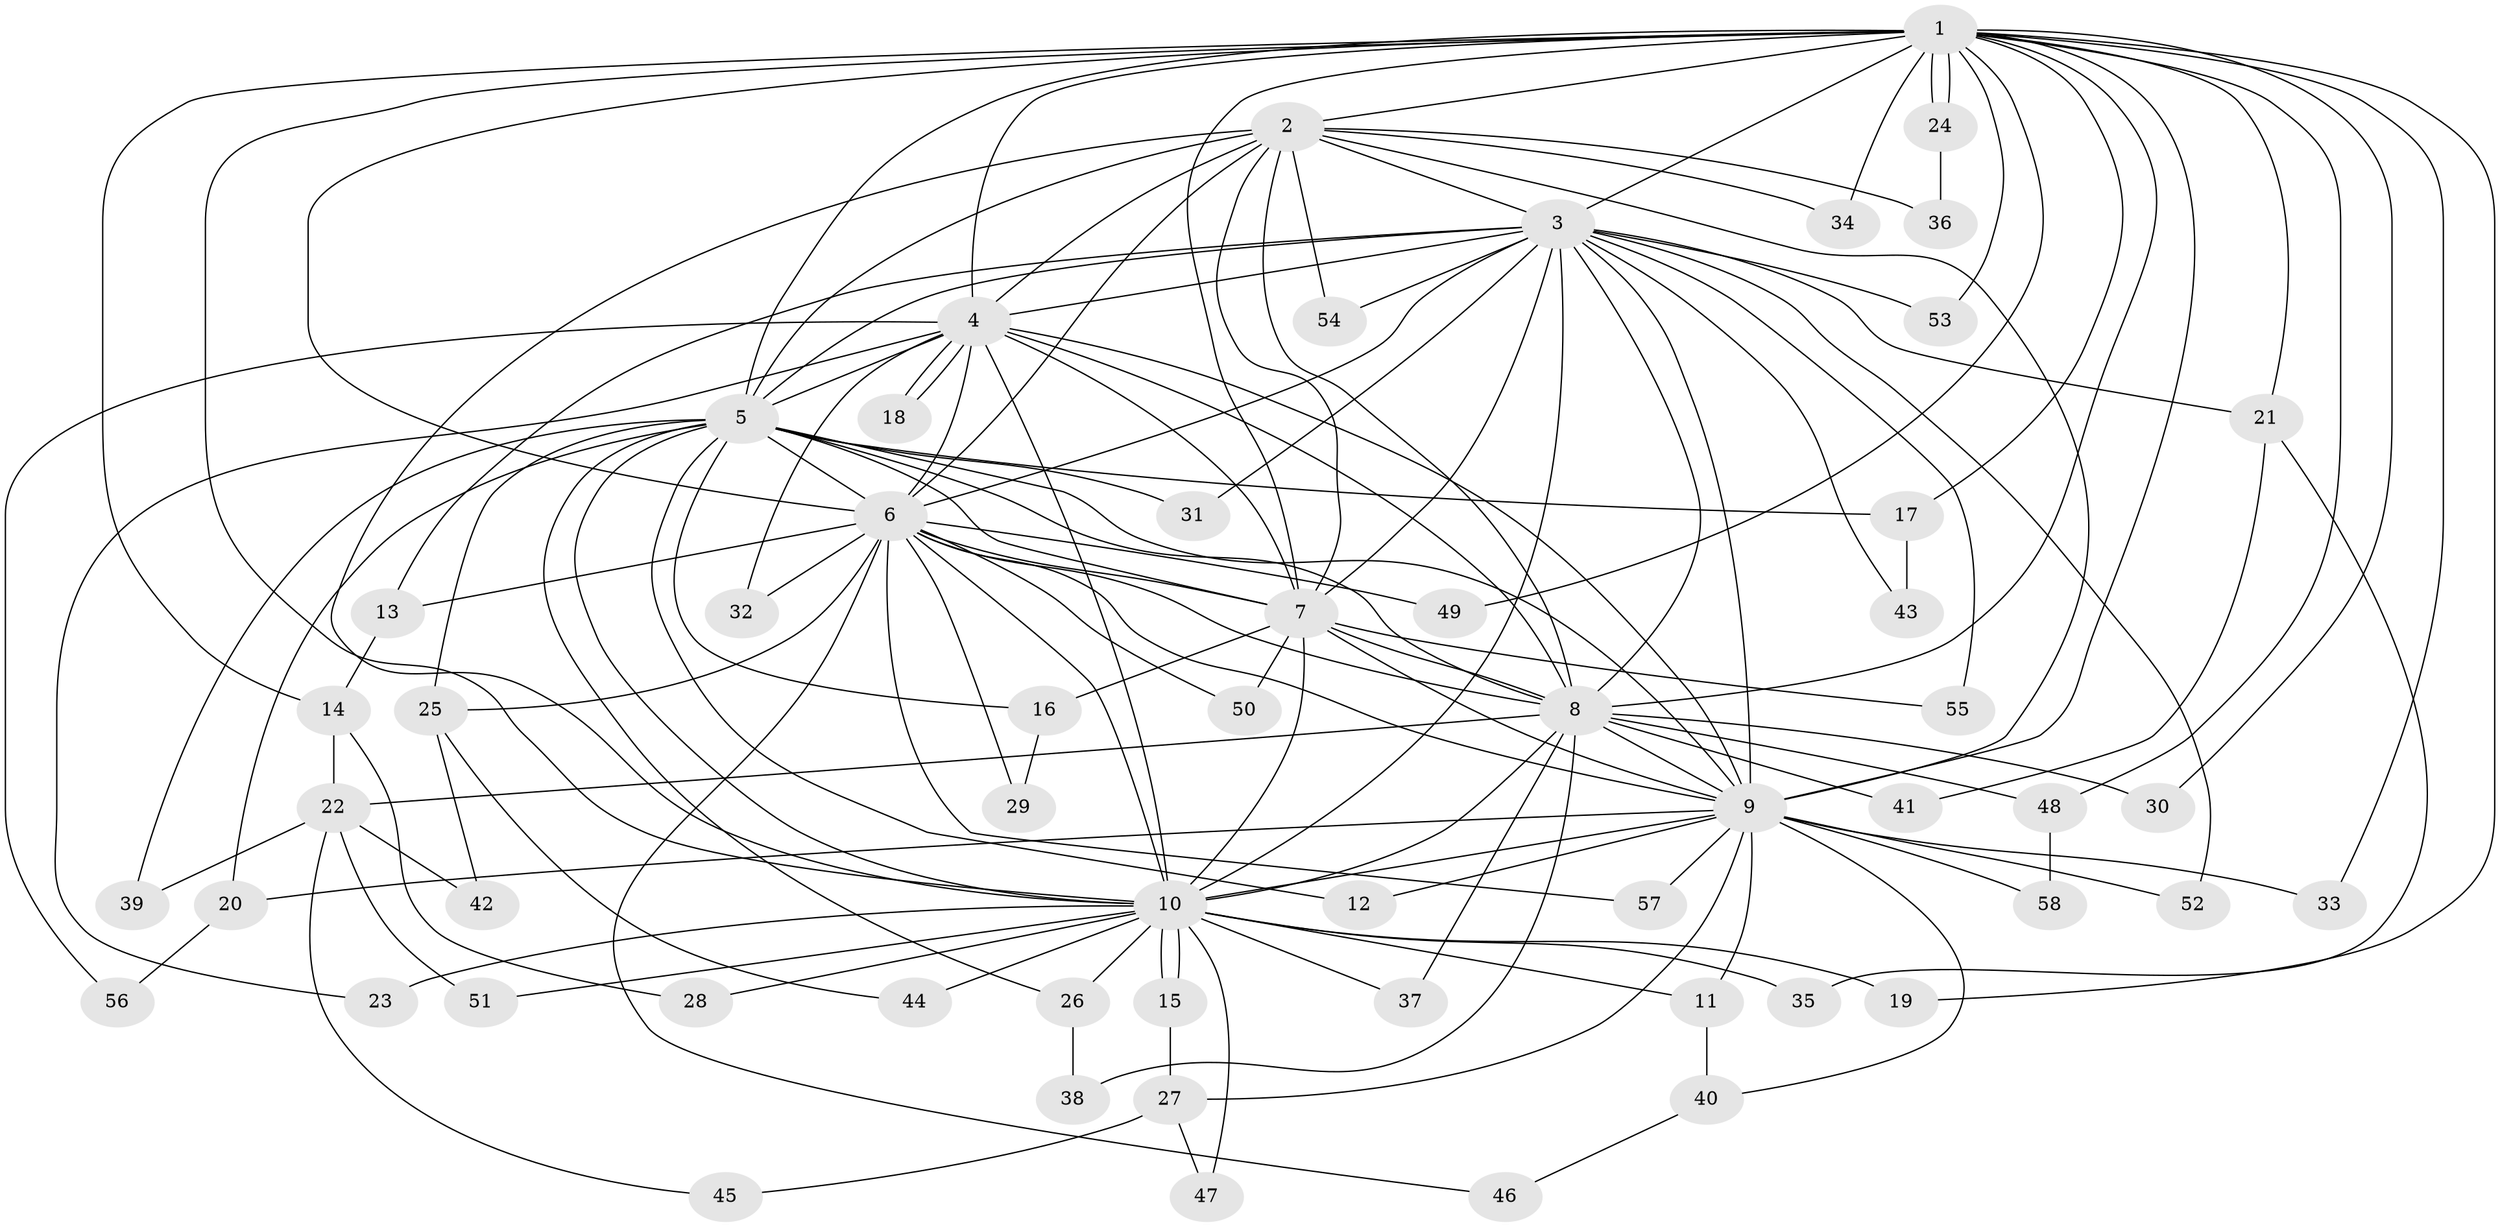 // coarse degree distribution, {18: 0.023255813953488372, 14: 0.06976744186046512, 16: 0.023255813953488372, 13: 0.023255813953488372, 17: 0.023255813953488372, 19: 0.023255813953488372, 2: 0.5348837209302325, 3: 0.18604651162790697, 4: 0.046511627906976744, 1: 0.023255813953488372, 6: 0.023255813953488372}
// Generated by graph-tools (version 1.1) at 2025/51/02/27/25 19:51:45]
// undirected, 58 vertices, 141 edges
graph export_dot {
graph [start="1"]
  node [color=gray90,style=filled];
  1;
  2;
  3;
  4;
  5;
  6;
  7;
  8;
  9;
  10;
  11;
  12;
  13;
  14;
  15;
  16;
  17;
  18;
  19;
  20;
  21;
  22;
  23;
  24;
  25;
  26;
  27;
  28;
  29;
  30;
  31;
  32;
  33;
  34;
  35;
  36;
  37;
  38;
  39;
  40;
  41;
  42;
  43;
  44;
  45;
  46;
  47;
  48;
  49;
  50;
  51;
  52;
  53;
  54;
  55;
  56;
  57;
  58;
  1 -- 2;
  1 -- 3;
  1 -- 4;
  1 -- 5;
  1 -- 6;
  1 -- 7;
  1 -- 8;
  1 -- 9;
  1 -- 10;
  1 -- 14;
  1 -- 17;
  1 -- 19;
  1 -- 21;
  1 -- 24;
  1 -- 24;
  1 -- 30;
  1 -- 33;
  1 -- 34;
  1 -- 48;
  1 -- 49;
  1 -- 53;
  2 -- 3;
  2 -- 4;
  2 -- 5;
  2 -- 6;
  2 -- 7;
  2 -- 8;
  2 -- 9;
  2 -- 10;
  2 -- 34;
  2 -- 36;
  2 -- 54;
  3 -- 4;
  3 -- 5;
  3 -- 6;
  3 -- 7;
  3 -- 8;
  3 -- 9;
  3 -- 10;
  3 -- 13;
  3 -- 21;
  3 -- 31;
  3 -- 43;
  3 -- 52;
  3 -- 53;
  3 -- 54;
  3 -- 55;
  4 -- 5;
  4 -- 6;
  4 -- 7;
  4 -- 8;
  4 -- 9;
  4 -- 10;
  4 -- 18;
  4 -- 18;
  4 -- 23;
  4 -- 32;
  4 -- 56;
  5 -- 6;
  5 -- 7;
  5 -- 8;
  5 -- 9;
  5 -- 10;
  5 -- 12;
  5 -- 16;
  5 -- 17;
  5 -- 20;
  5 -- 25;
  5 -- 26;
  5 -- 31;
  5 -- 39;
  6 -- 7;
  6 -- 8;
  6 -- 9;
  6 -- 10;
  6 -- 13;
  6 -- 25;
  6 -- 29;
  6 -- 32;
  6 -- 46;
  6 -- 49;
  6 -- 50;
  6 -- 57;
  7 -- 8;
  7 -- 9;
  7 -- 10;
  7 -- 16;
  7 -- 50;
  7 -- 55;
  8 -- 9;
  8 -- 10;
  8 -- 22;
  8 -- 30;
  8 -- 37;
  8 -- 38;
  8 -- 41;
  8 -- 48;
  9 -- 10;
  9 -- 11;
  9 -- 12;
  9 -- 20;
  9 -- 27;
  9 -- 33;
  9 -- 40;
  9 -- 52;
  9 -- 57;
  9 -- 58;
  10 -- 11;
  10 -- 15;
  10 -- 15;
  10 -- 19;
  10 -- 23;
  10 -- 26;
  10 -- 28;
  10 -- 35;
  10 -- 37;
  10 -- 44;
  10 -- 47;
  10 -- 51;
  11 -- 40;
  13 -- 14;
  14 -- 22;
  14 -- 28;
  15 -- 27;
  16 -- 29;
  17 -- 43;
  20 -- 56;
  21 -- 35;
  21 -- 41;
  22 -- 39;
  22 -- 42;
  22 -- 45;
  22 -- 51;
  24 -- 36;
  25 -- 42;
  25 -- 44;
  26 -- 38;
  27 -- 45;
  27 -- 47;
  40 -- 46;
  48 -- 58;
}
